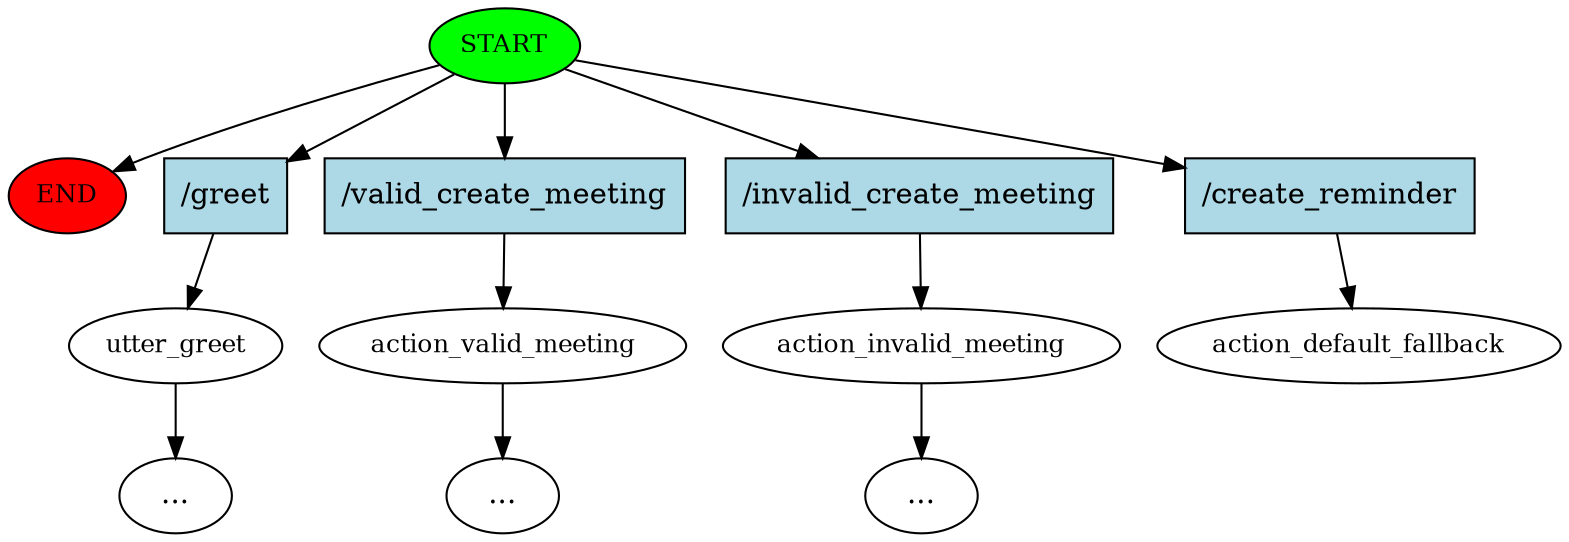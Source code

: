 digraph  {
0 [class="start active", fillcolor=green, fontsize=12, label=START, style=filled];
"-1" [class=end, fillcolor=red, fontsize=12, label=END, style=filled];
1 [class="", fontsize=12, label=utter_greet];
4 [class="", fontsize=12, label=action_valid_meeting];
"-6" [class=ellipsis, label="..."];
5 [class="", fontsize=12, label=action_invalid_meeting];
"-7" [class=ellipsis, label="..."];
"-8" [class=ellipsis, label="..."];
7 [class="dashed active", fontsize=12, label=action_default_fallback];
8 [class=intent, fillcolor=lightblue, label="/greet", shape=rect, style=filled];
9 [class=intent, fillcolor=lightblue, label="/valid_create_meeting", shape=rect, style=filled];
10 [class=intent, fillcolor=lightblue, label="/invalid_create_meeting", shape=rect, style=filled];
11 [class="intent active", fillcolor=lightblue, label="/create_reminder", shape=rect, style=filled];
0 -> "-1"  [class="", key=NONE, label=""];
0 -> 8  [class="", key=0];
0 -> 9  [class="", key=0];
0 -> 10  [class="", key=0];
0 -> 11  [class=active, key=0];
1 -> "-8"  [class="", key=NONE, label=""];
4 -> "-6"  [class="", key=NONE, label=""];
5 -> "-7"  [class="", key=NONE, label=""];
8 -> 1  [class="", key=0];
9 -> 4  [class="", key=0];
10 -> 5  [class="", key=0];
11 -> 7  [class=active, key=0];
}
